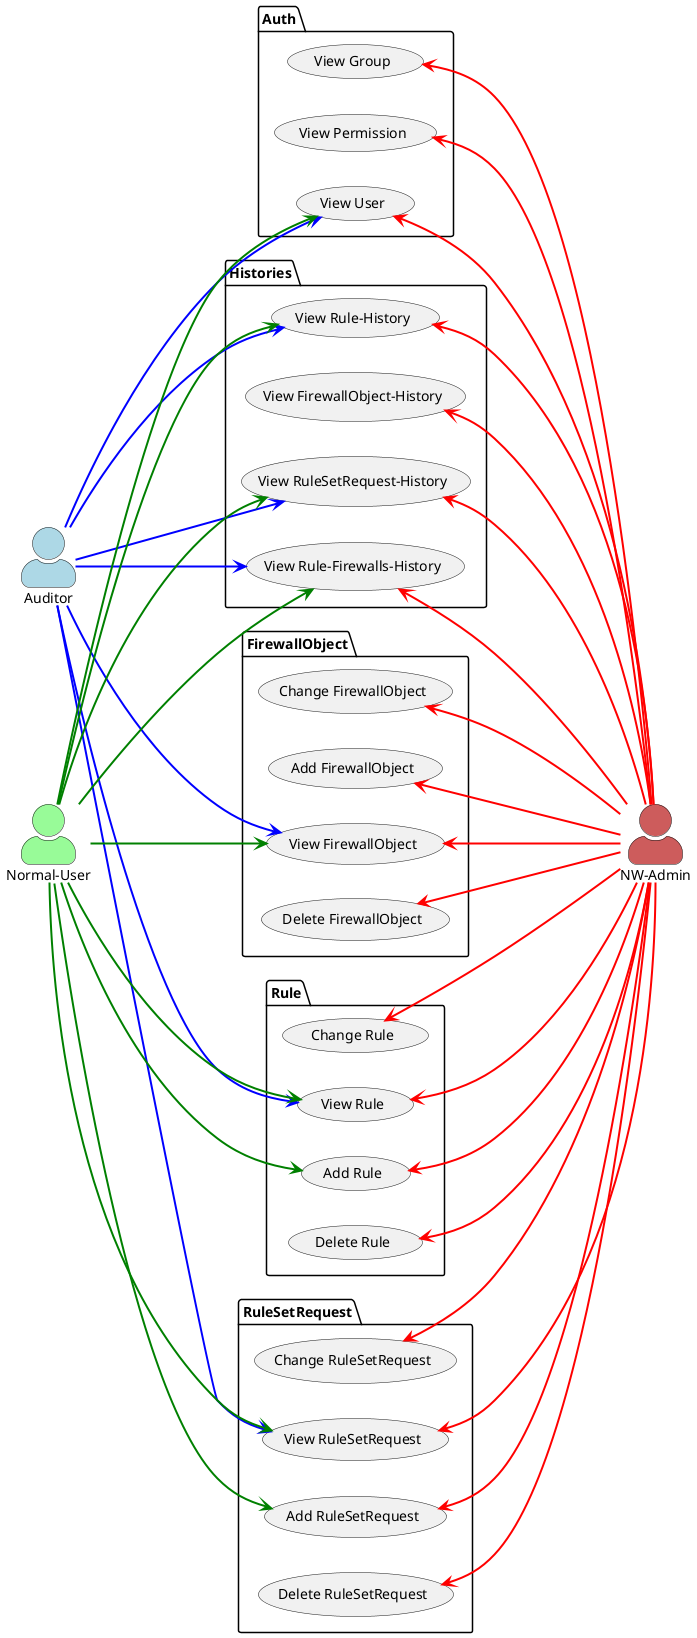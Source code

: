 @startuml

left to right direction

skinparam actorStyle awesome
skinparam ranksep 150

actor "NW-Admin" as nwadmin #indianred
actor "Normal-User" as user #palegreen
actor "Auditor" as auditor #lightblue

package Auth {
  usecase "View Permission" as view_permission
  usecase "View Group" as view_group
  usecase "View User" as view_user
}

package Histories {
  usecase "View FirewallObject-History" as view_historicalfirewallobject
  usecase "View Rule-History" as view_historicalrule
  usecase "View Rule-Firewalls-History" as view_historicalrule_firewalls
  usecase "View RuleSetRequest-History" as view_historicalrulesetrequest
}

package FirewallObject {
  usecase "Add FirewallObject" as add_firewallobject
  usecase "Change FirewallObject" as change_firewallobject
  usecase "Delete FirewallObject" as delete_firewallobject
  usecase "View FirewallObject" as view_firewallobject
}

package Rule {
  usecase "Add Rule" as add_rule
  usecase "Change Rule" as change_rule
  usecase "Delete Rule" as delete_rule
  usecase "View Rule" as view_rule
}

package RuleSetRequest {
  usecase "Add RuleSetRequest" as add_rulesetrequest
  usecase "Change RuleSetRequest" as change_rulesetrequest
  usecase "Delete RuleSetRequest" as delete_rulesetrequest
  usecase "View RuleSetRequest" as view_rulesetrequest
}

nwadmin -u[#red,bold]-> view_permission
nwadmin -u[#red,bold]-> view_group
nwadmin -u[#red,bold]-> view_user
nwadmin -u[#red,bold]-> view_historicalfirewallobject
nwadmin -u[#red,bold]-> view_historicalrule
nwadmin -u[#red,bold]-> view_historicalrule_firewalls
nwadmin -u[#red,bold]-> view_historicalrulesetrequest
nwadmin -u[#red,bold]-> add_firewallobject
nwadmin -u[#red,bold]-> change_firewallobject
nwadmin -u[#red,bold]-> delete_firewallobject
nwadmin -u[#red,bold]-> view_firewallobject
nwadmin -u[#red,bold]-> add_rule
nwadmin -u[#red,bold]-> change_rule
nwadmin -u[#red,bold]-> delete_rule
nwadmin -u[#red,bold]-> view_rule
nwadmin -u[#red,bold]-> add_rulesetrequest
nwadmin -u[#red,bold]-> change_rulesetrequest
nwadmin -u[#red,bold]-> delete_rulesetrequest
nwadmin -u[#red,bold]-> view_rulesetrequest

auditor -[#blue,bold]-> view_user
auditor -[#blue,bold]-> view_firewallobject
auditor -[#blue,bold]-> view_historicalrule
auditor -[#blue,bold]-> view_historicalrule_firewalls
auditor -[#blue,bold]-> view_rule
auditor -[#blue,bold]-> view_historicalrulesetrequest
auditor -[#blue,bold]-> view_rulesetrequest

user -[#green,bold]-> view_user
user -[#green,bold]-> view_firewallobject
user -[#green,bold]-> view_historicalrule
user -[#green,bold]-> view_historicalrule_firewalls
user -[#green,bold]-> add_rule
user -[#green,bold]-> view_rule
user -[#green,bold]-> view_historicalrulesetrequest
user -[#green,bold]-> add_rulesetrequest
user -[#green,bold]-> view_rulesetrequest
@enduml